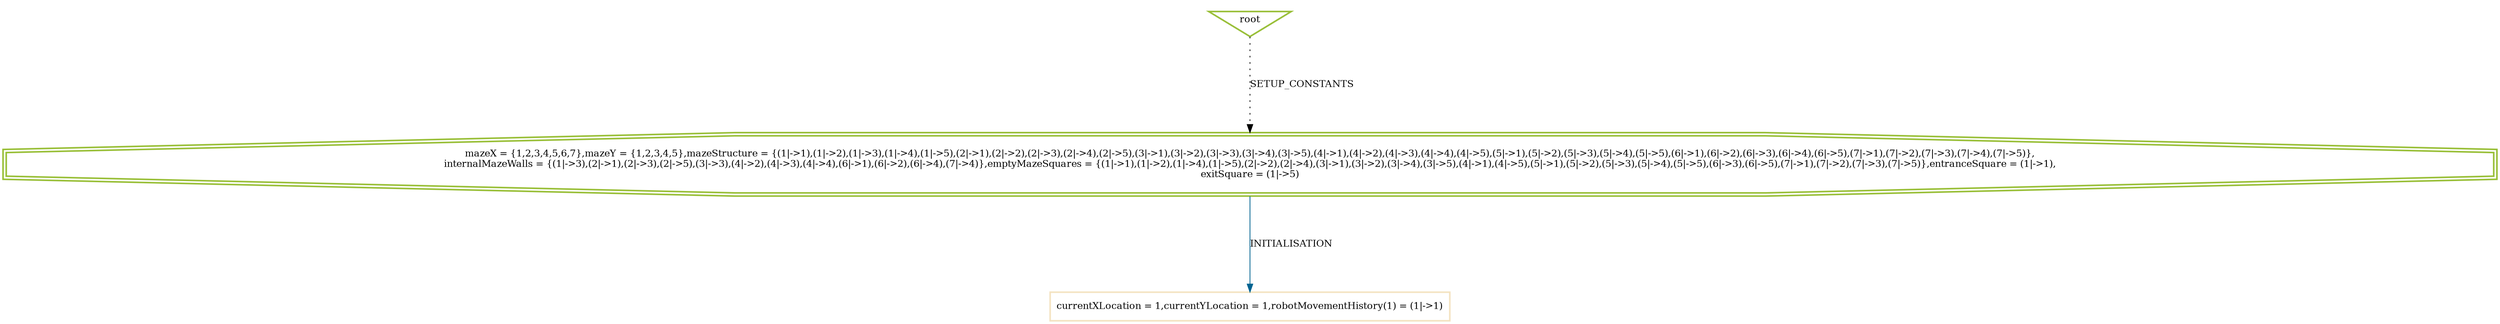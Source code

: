 digraph "visited_states" {
	graph [
		fontsize = "14"
		fontname = "Times-Roman"
		fontcolor = "black"
		nodesep = "1.5"
		ranksep = "1.5"
	]
	node [
		fontsize = "14"
		fontname = "Times-Roman"
		fontcolor = "black"
		shape = "ellipse"
		style = "solid"
	]
	edge [
		fontsize = "14"
		fontname = "Times-Roman"
		fontcolor = "black"
		style = "solid"
	]
	"root" [
		fontsize = "12"
		fontname = "Times-Roman"
		fontcolor = "black"
		penwidth = "2"
		label = "root"
		shape = "invtriangle"
		style = "solid"
		color = "#99BF38"
	]
	"0" [
		fontsize = "12"
		fontname = "Times-Roman"
		fontcolor = "black"
		penwidth = "2"
		label = "mazeX = \{1,2,3,4,5,6,7\},mazeY = \{1,2,3,4,5\},mazeStructure = \{(1\|-\>1),(1\|-\>2),(1\|-\>3),(1\|-\>4),(1\|-\>5),(2\|-\>1),(2\|-\>2),(2\|-\>3),(2\|-\>4),(2\|-\>5),(3\|-\>1),(3\|-\>2),(3\|-\>3),(3\|-\>4),(3\|-\>5),(4\|-\>1),(4\|-\>2),(4\|-\>3),(4\|-\>4),(4\|-\>5),(5\|-\>1),(5\|-\>2),(5\|-\>3),(5\|-\>4),(5\|-\>5),(6\|-\>1),(6\|-\>2),(6\|-\>3),(6\|-\>4),(6\|-\>5),(7\|-\>1),(7\|-\>2),(7\|-\>3),(7\|-\>4),(7\|-\>5)\},\ninternalMazeWalls = \{(1\|-\>3),(2\|-\>1),(2\|-\>3),(2\|-\>5),(3\|-\>3),(4\|-\>2),(4\|-\>3),(4\|-\>4),(6\|-\>1),(6\|-\>2),(6\|-\>4),(7\|-\>4)\},emptyMazeSquares = \{(1\|-\>1),(1\|-\>2),(1\|-\>4),(1\|-\>5),(2\|-\>2),(2\|-\>4),(3\|-\>1),(3\|-\>2),(3\|-\>4),(3\|-\>5),(4\|-\>1),(4\|-\>5),(5\|-\>1),(5\|-\>2),(5\|-\>3),(5\|-\>4),(5\|-\>5),(6\|-\>3),(6\|-\>5),(7\|-\>1),(7\|-\>2),(7\|-\>3),(7\|-\>5)\},entranceSquare = (1\|-\>1),\nexitSquare = (1\|-\>5)"
		shape = "doubleoctagon"
		style = "solid"
		color = "#99BF38"
	]
	"1" [
		fontsize = "12"
		fontname = "Times-Roman"
		fontcolor = "black"
		penwidth = "2"
		label = "currentXLocation = 1,currentYLocation = 1,robotMovementHistory(1) = (1\|-\>1)"
		shape = "box"
		style = "solid"
		color = "#F4E3C1"
	]
	"root" -> "0" [
		fontsize = "12"
		fontname = "Times-Roman"
		fontcolor = "black"
		label = "SETUP_CONSTANTS"
		style = "dotted"
		color = "black"
	]
	"0" -> "1" [
		fontsize = "12"
		fontname = "Times-Roman"
		fontcolor = "black"
		label = "INITIALISATION"
		style = "solid"
		color = "#006391"
	]
}
